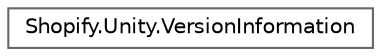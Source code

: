 digraph "Graphical Class Hierarchy"
{
 // LATEX_PDF_SIZE
  bgcolor="transparent";
  edge [fontname=Helvetica,fontsize=10,labelfontname=Helvetica,labelfontsize=10];
  node [fontname=Helvetica,fontsize=10,shape=box,height=0.2,width=0.4];
  rankdir="LR";
  Node0 [id="Node000000",label="Shopify.Unity.VersionInformation",height=0.2,width=0.4,color="grey40", fillcolor="white", style="filled",URL="$class_shopify_1_1_unity_1_1_version_information.html",tooltip=" "];
}
